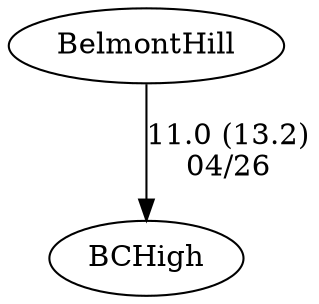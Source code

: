 digraph boys4eightsBelmontHill {BelmontHill [URL="boys4eightsBelmontHillBelmontHill.html"];BCHigh [URL="boys4eightsBelmontHillBCHigh.html"];BelmontHill -> BCHigh[label="11.0 (13.2)
04/26", weight="89", tooltip="NEIRA Boys Eights,St. Paul's vs BC High, Belmont Hill			
Distance: 1250 m Conditions: Cross/headwind ~10mph Comments: Crews in the 2V, 3V, and 4V races started slightly past the line. Belmont Hill and BC High lower boats raced in eights. Thank you to St. Paul's for making the trip: a great afternoon of racing!
None", URL="http://www.row2k.com/results/resultspage.cfm?UID=142B4941939634305C63425CF5FF798E&cat=1", random="random"]}
